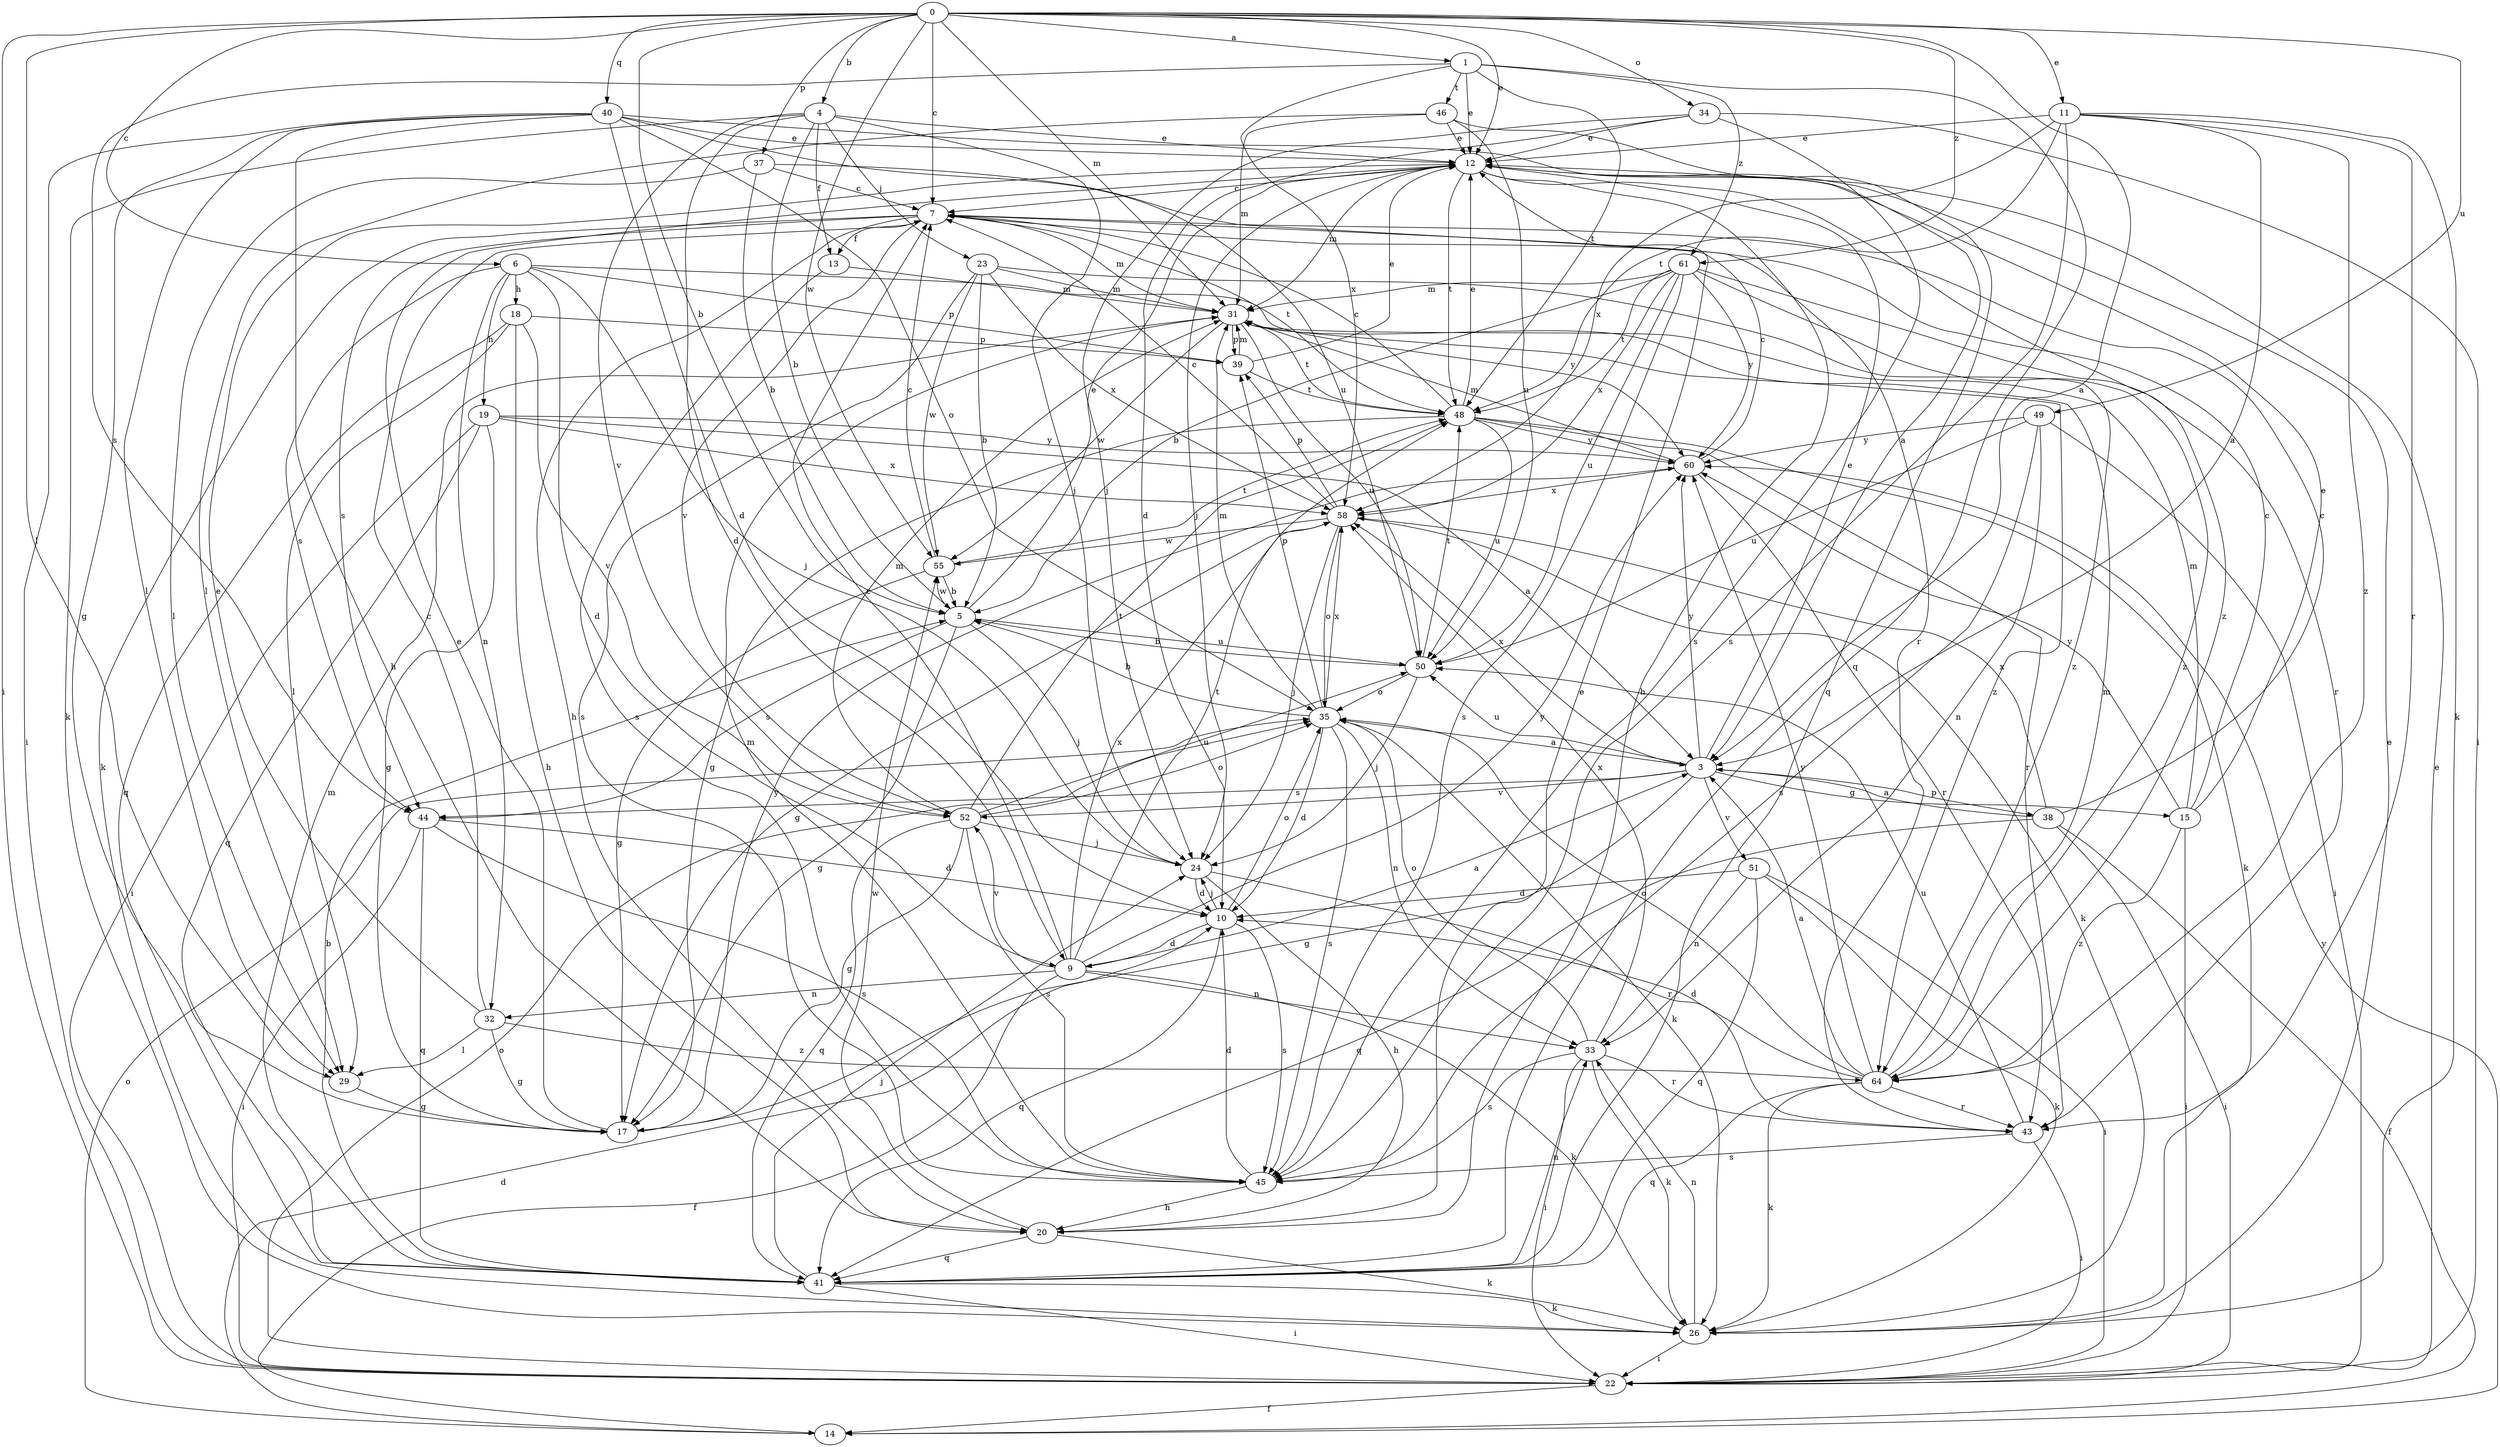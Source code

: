 strict digraph  {
0;
1;
3;
4;
5;
6;
7;
9;
10;
11;
12;
13;
14;
15;
17;
18;
19;
20;
22;
23;
24;
26;
29;
31;
32;
33;
34;
35;
37;
38;
39;
40;
41;
43;
44;
45;
46;
48;
49;
50;
51;
52;
55;
58;
60;
61;
64;
0 -> 1  [label=a];
0 -> 3  [label=a];
0 -> 4  [label=b];
0 -> 5  [label=b];
0 -> 6  [label=c];
0 -> 7  [label=c];
0 -> 11  [label=e];
0 -> 12  [label=e];
0 -> 22  [label=i];
0 -> 29  [label=l];
0 -> 31  [label=m];
0 -> 34  [label=o];
0 -> 37  [label=p];
0 -> 40  [label=q];
0 -> 49  [label=u];
0 -> 55  [label=w];
0 -> 61  [label=z];
1 -> 12  [label=e];
1 -> 41  [label=q];
1 -> 44  [label=s];
1 -> 46  [label=t];
1 -> 48  [label=t];
1 -> 58  [label=x];
1 -> 61  [label=z];
3 -> 12  [label=e];
3 -> 15  [label=g];
3 -> 17  [label=g];
3 -> 38  [label=p];
3 -> 44  [label=s];
3 -> 50  [label=u];
3 -> 51  [label=v];
3 -> 52  [label=v];
3 -> 58  [label=x];
3 -> 60  [label=y];
4 -> 5  [label=b];
4 -> 9  [label=d];
4 -> 12  [label=e];
4 -> 13  [label=f];
4 -> 23  [label=j];
4 -> 24  [label=j];
4 -> 26  [label=k];
4 -> 52  [label=v];
5 -> 12  [label=e];
5 -> 17  [label=g];
5 -> 24  [label=j];
5 -> 44  [label=s];
5 -> 50  [label=u];
5 -> 55  [label=w];
6 -> 9  [label=d];
6 -> 18  [label=h];
6 -> 19  [label=h];
6 -> 24  [label=j];
6 -> 32  [label=n];
6 -> 39  [label=p];
6 -> 44  [label=s];
6 -> 60  [label=y];
7 -> 13  [label=f];
7 -> 20  [label=h];
7 -> 26  [label=k];
7 -> 31  [label=m];
7 -> 44  [label=s];
7 -> 48  [label=t];
7 -> 52  [label=v];
9 -> 3  [label=a];
9 -> 7  [label=c];
9 -> 14  [label=f];
9 -> 26  [label=k];
9 -> 32  [label=n];
9 -> 33  [label=n];
9 -> 48  [label=t];
9 -> 52  [label=v];
9 -> 58  [label=x];
9 -> 60  [label=y];
10 -> 9  [label=d];
10 -> 24  [label=j];
10 -> 35  [label=o];
10 -> 41  [label=q];
10 -> 45  [label=s];
11 -> 3  [label=a];
11 -> 12  [label=e];
11 -> 26  [label=k];
11 -> 43  [label=r];
11 -> 45  [label=s];
11 -> 48  [label=t];
11 -> 58  [label=x];
11 -> 64  [label=z];
12 -> 7  [label=c];
12 -> 20  [label=h];
12 -> 24  [label=j];
12 -> 31  [label=m];
12 -> 48  [label=t];
12 -> 64  [label=z];
13 -> 31  [label=m];
13 -> 45  [label=s];
14 -> 10  [label=d];
14 -> 35  [label=o];
14 -> 60  [label=y];
15 -> 7  [label=c];
15 -> 12  [label=e];
15 -> 22  [label=i];
15 -> 31  [label=m];
15 -> 60  [label=y];
15 -> 64  [label=z];
17 -> 12  [label=e];
17 -> 60  [label=y];
18 -> 20  [label=h];
18 -> 29  [label=l];
18 -> 39  [label=p];
18 -> 41  [label=q];
18 -> 52  [label=v];
19 -> 3  [label=a];
19 -> 17  [label=g];
19 -> 22  [label=i];
19 -> 41  [label=q];
19 -> 58  [label=x];
19 -> 60  [label=y];
20 -> 12  [label=e];
20 -> 26  [label=k];
20 -> 41  [label=q];
20 -> 55  [label=w];
22 -> 12  [label=e];
22 -> 14  [label=f];
22 -> 35  [label=o];
23 -> 5  [label=b];
23 -> 31  [label=m];
23 -> 45  [label=s];
23 -> 55  [label=w];
23 -> 58  [label=x];
23 -> 64  [label=z];
24 -> 10  [label=d];
24 -> 20  [label=h];
24 -> 43  [label=r];
26 -> 12  [label=e];
26 -> 22  [label=i];
26 -> 33  [label=n];
29 -> 17  [label=g];
31 -> 39  [label=p];
31 -> 48  [label=t];
31 -> 50  [label=u];
31 -> 55  [label=w];
31 -> 64  [label=z];
32 -> 7  [label=c];
32 -> 12  [label=e];
32 -> 17  [label=g];
32 -> 29  [label=l];
32 -> 64  [label=z];
33 -> 22  [label=i];
33 -> 26  [label=k];
33 -> 35  [label=o];
33 -> 43  [label=r];
33 -> 45  [label=s];
33 -> 58  [label=x];
34 -> 10  [label=d];
34 -> 12  [label=e];
34 -> 22  [label=i];
34 -> 24  [label=j];
34 -> 45  [label=s];
35 -> 3  [label=a];
35 -> 5  [label=b];
35 -> 10  [label=d];
35 -> 26  [label=k];
35 -> 31  [label=m];
35 -> 33  [label=n];
35 -> 39  [label=p];
35 -> 45  [label=s];
35 -> 58  [label=x];
37 -> 5  [label=b];
37 -> 7  [label=c];
37 -> 29  [label=l];
37 -> 43  [label=r];
38 -> 3  [label=a];
38 -> 7  [label=c];
38 -> 14  [label=f];
38 -> 22  [label=i];
38 -> 41  [label=q];
38 -> 58  [label=x];
39 -> 12  [label=e];
39 -> 31  [label=m];
39 -> 48  [label=t];
40 -> 3  [label=a];
40 -> 10  [label=d];
40 -> 12  [label=e];
40 -> 17  [label=g];
40 -> 20  [label=h];
40 -> 22  [label=i];
40 -> 29  [label=l];
40 -> 35  [label=o];
40 -> 50  [label=u];
41 -> 5  [label=b];
41 -> 22  [label=i];
41 -> 24  [label=j];
41 -> 26  [label=k];
41 -> 31  [label=m];
41 -> 33  [label=n];
43 -> 22  [label=i];
43 -> 45  [label=s];
43 -> 50  [label=u];
44 -> 10  [label=d];
44 -> 22  [label=i];
44 -> 41  [label=q];
44 -> 45  [label=s];
45 -> 10  [label=d];
45 -> 20  [label=h];
45 -> 31  [label=m];
46 -> 12  [label=e];
46 -> 29  [label=l];
46 -> 31  [label=m];
46 -> 41  [label=q];
46 -> 50  [label=u];
48 -> 7  [label=c];
48 -> 12  [label=e];
48 -> 17  [label=g];
48 -> 26  [label=k];
48 -> 43  [label=r];
48 -> 50  [label=u];
48 -> 60  [label=y];
49 -> 22  [label=i];
49 -> 33  [label=n];
49 -> 45  [label=s];
49 -> 50  [label=u];
49 -> 60  [label=y];
50 -> 5  [label=b];
50 -> 24  [label=j];
50 -> 35  [label=o];
50 -> 48  [label=t];
51 -> 10  [label=d];
51 -> 22  [label=i];
51 -> 26  [label=k];
51 -> 33  [label=n];
51 -> 41  [label=q];
52 -> 17  [label=g];
52 -> 24  [label=j];
52 -> 31  [label=m];
52 -> 35  [label=o];
52 -> 41  [label=q];
52 -> 45  [label=s];
52 -> 48  [label=t];
52 -> 50  [label=u];
55 -> 5  [label=b];
55 -> 7  [label=c];
55 -> 17  [label=g];
55 -> 48  [label=t];
58 -> 7  [label=c];
58 -> 17  [label=g];
58 -> 24  [label=j];
58 -> 26  [label=k];
58 -> 35  [label=o];
58 -> 39  [label=p];
58 -> 55  [label=w];
60 -> 7  [label=c];
60 -> 31  [label=m];
60 -> 43  [label=r];
60 -> 58  [label=x];
61 -> 5  [label=b];
61 -> 31  [label=m];
61 -> 43  [label=r];
61 -> 45  [label=s];
61 -> 48  [label=t];
61 -> 50  [label=u];
61 -> 58  [label=x];
61 -> 60  [label=y];
61 -> 64  [label=z];
64 -> 3  [label=a];
64 -> 10  [label=d];
64 -> 26  [label=k];
64 -> 31  [label=m];
64 -> 35  [label=o];
64 -> 41  [label=q];
64 -> 43  [label=r];
64 -> 60  [label=y];
}
